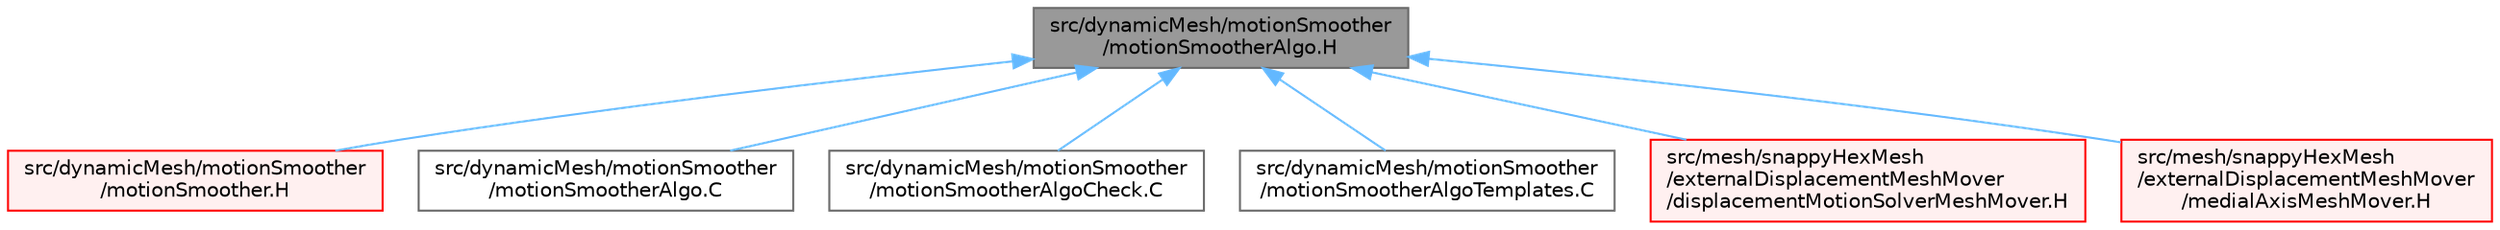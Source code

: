 digraph "src/dynamicMesh/motionSmoother/motionSmootherAlgo.H"
{
 // LATEX_PDF_SIZE
  bgcolor="transparent";
  edge [fontname=Helvetica,fontsize=10,labelfontname=Helvetica,labelfontsize=10];
  node [fontname=Helvetica,fontsize=10,shape=box,height=0.2,width=0.4];
  Node1 [id="Node000001",label="src/dynamicMesh/motionSmoother\l/motionSmootherAlgo.H",height=0.2,width=0.4,color="gray40", fillcolor="grey60", style="filled", fontcolor="black",tooltip=" "];
  Node1 -> Node2 [id="edge1_Node000001_Node000002",dir="back",color="steelblue1",style="solid",tooltip=" "];
  Node2 [id="Node000002",label="src/dynamicMesh/motionSmoother\l/motionSmoother.H",height=0.2,width=0.4,color="red", fillcolor="#FFF0F0", style="filled",URL="$motionSmoother_8H.html",tooltip=" "];
  Node1 -> Node13 [id="edge2_Node000001_Node000013",dir="back",color="steelblue1",style="solid",tooltip=" "];
  Node13 [id="Node000013",label="src/dynamicMesh/motionSmoother\l/motionSmootherAlgo.C",height=0.2,width=0.4,color="grey40", fillcolor="white", style="filled",URL="$motionSmootherAlgo_8C.html",tooltip=" "];
  Node1 -> Node14 [id="edge3_Node000001_Node000014",dir="back",color="steelblue1",style="solid",tooltip=" "];
  Node14 [id="Node000014",label="src/dynamicMesh/motionSmoother\l/motionSmootherAlgoCheck.C",height=0.2,width=0.4,color="grey40", fillcolor="white", style="filled",URL="$motionSmootherAlgoCheck_8C.html",tooltip=" "];
  Node1 -> Node15 [id="edge4_Node000001_Node000015",dir="back",color="steelblue1",style="solid",tooltip=" "];
  Node15 [id="Node000015",label="src/dynamicMesh/motionSmoother\l/motionSmootherAlgoTemplates.C",height=0.2,width=0.4,color="grey40", fillcolor="white", style="filled",URL="$motionSmootherAlgoTemplates_8C.html",tooltip=" "];
  Node1 -> Node16 [id="edge5_Node000001_Node000016",dir="back",color="steelblue1",style="solid",tooltip=" "];
  Node16 [id="Node000016",label="src/mesh/snappyHexMesh\l/externalDisplacementMeshMover\l/displacementMotionSolverMeshMover.H",height=0.2,width=0.4,color="red", fillcolor="#FFF0F0", style="filled",URL="$displacementMotionSolverMeshMover_8H.html",tooltip=" "];
  Node1 -> Node18 [id="edge6_Node000001_Node000018",dir="back",color="steelblue1",style="solid",tooltip=" "];
  Node18 [id="Node000018",label="src/mesh/snappyHexMesh\l/externalDisplacementMeshMover\l/medialAxisMeshMover.H",height=0.2,width=0.4,color="red", fillcolor="#FFF0F0", style="filled",URL="$medialAxisMeshMover_8H.html",tooltip=" "];
}
